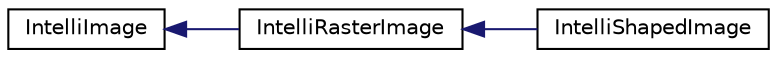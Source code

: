 digraph "Graphical Class Hierarchy"
{
 // LATEX_PDF_SIZE
  edge [fontname="Helvetica",fontsize="10",labelfontname="Helvetica",labelfontsize="10"];
  node [fontname="Helvetica",fontsize="10",shape=record];
  rankdir="LR";
  Node0 [label="IntelliImage",height=0.2,width=0.4,color="black", fillcolor="white", style="filled",URL="$class_intelli_image.html",tooltip="An abstract class which manages the basic IntelliImage operations."];
  Node0 -> Node1 [dir="back",color="midnightblue",fontsize="10",style="solid",fontname="Helvetica"];
  Node1 [label="IntelliRasterImage",height=0.2,width=0.4,color="black", fillcolor="white", style="filled",URL="$class_intelli_raster_image.html",tooltip="The IntelliRasterImage manages a RASTERIMAGE."];
  Node1 -> Node2 [dir="back",color="midnightblue",fontsize="10",style="solid",fontname="Helvetica"];
  Node2 [label="IntelliShapedImage",height=0.2,width=0.4,color="black", fillcolor="white", style="filled",URL="$class_intelli_shaped_image.html",tooltip="The IntelliShapedImage manages a Shapedimage."];
}
